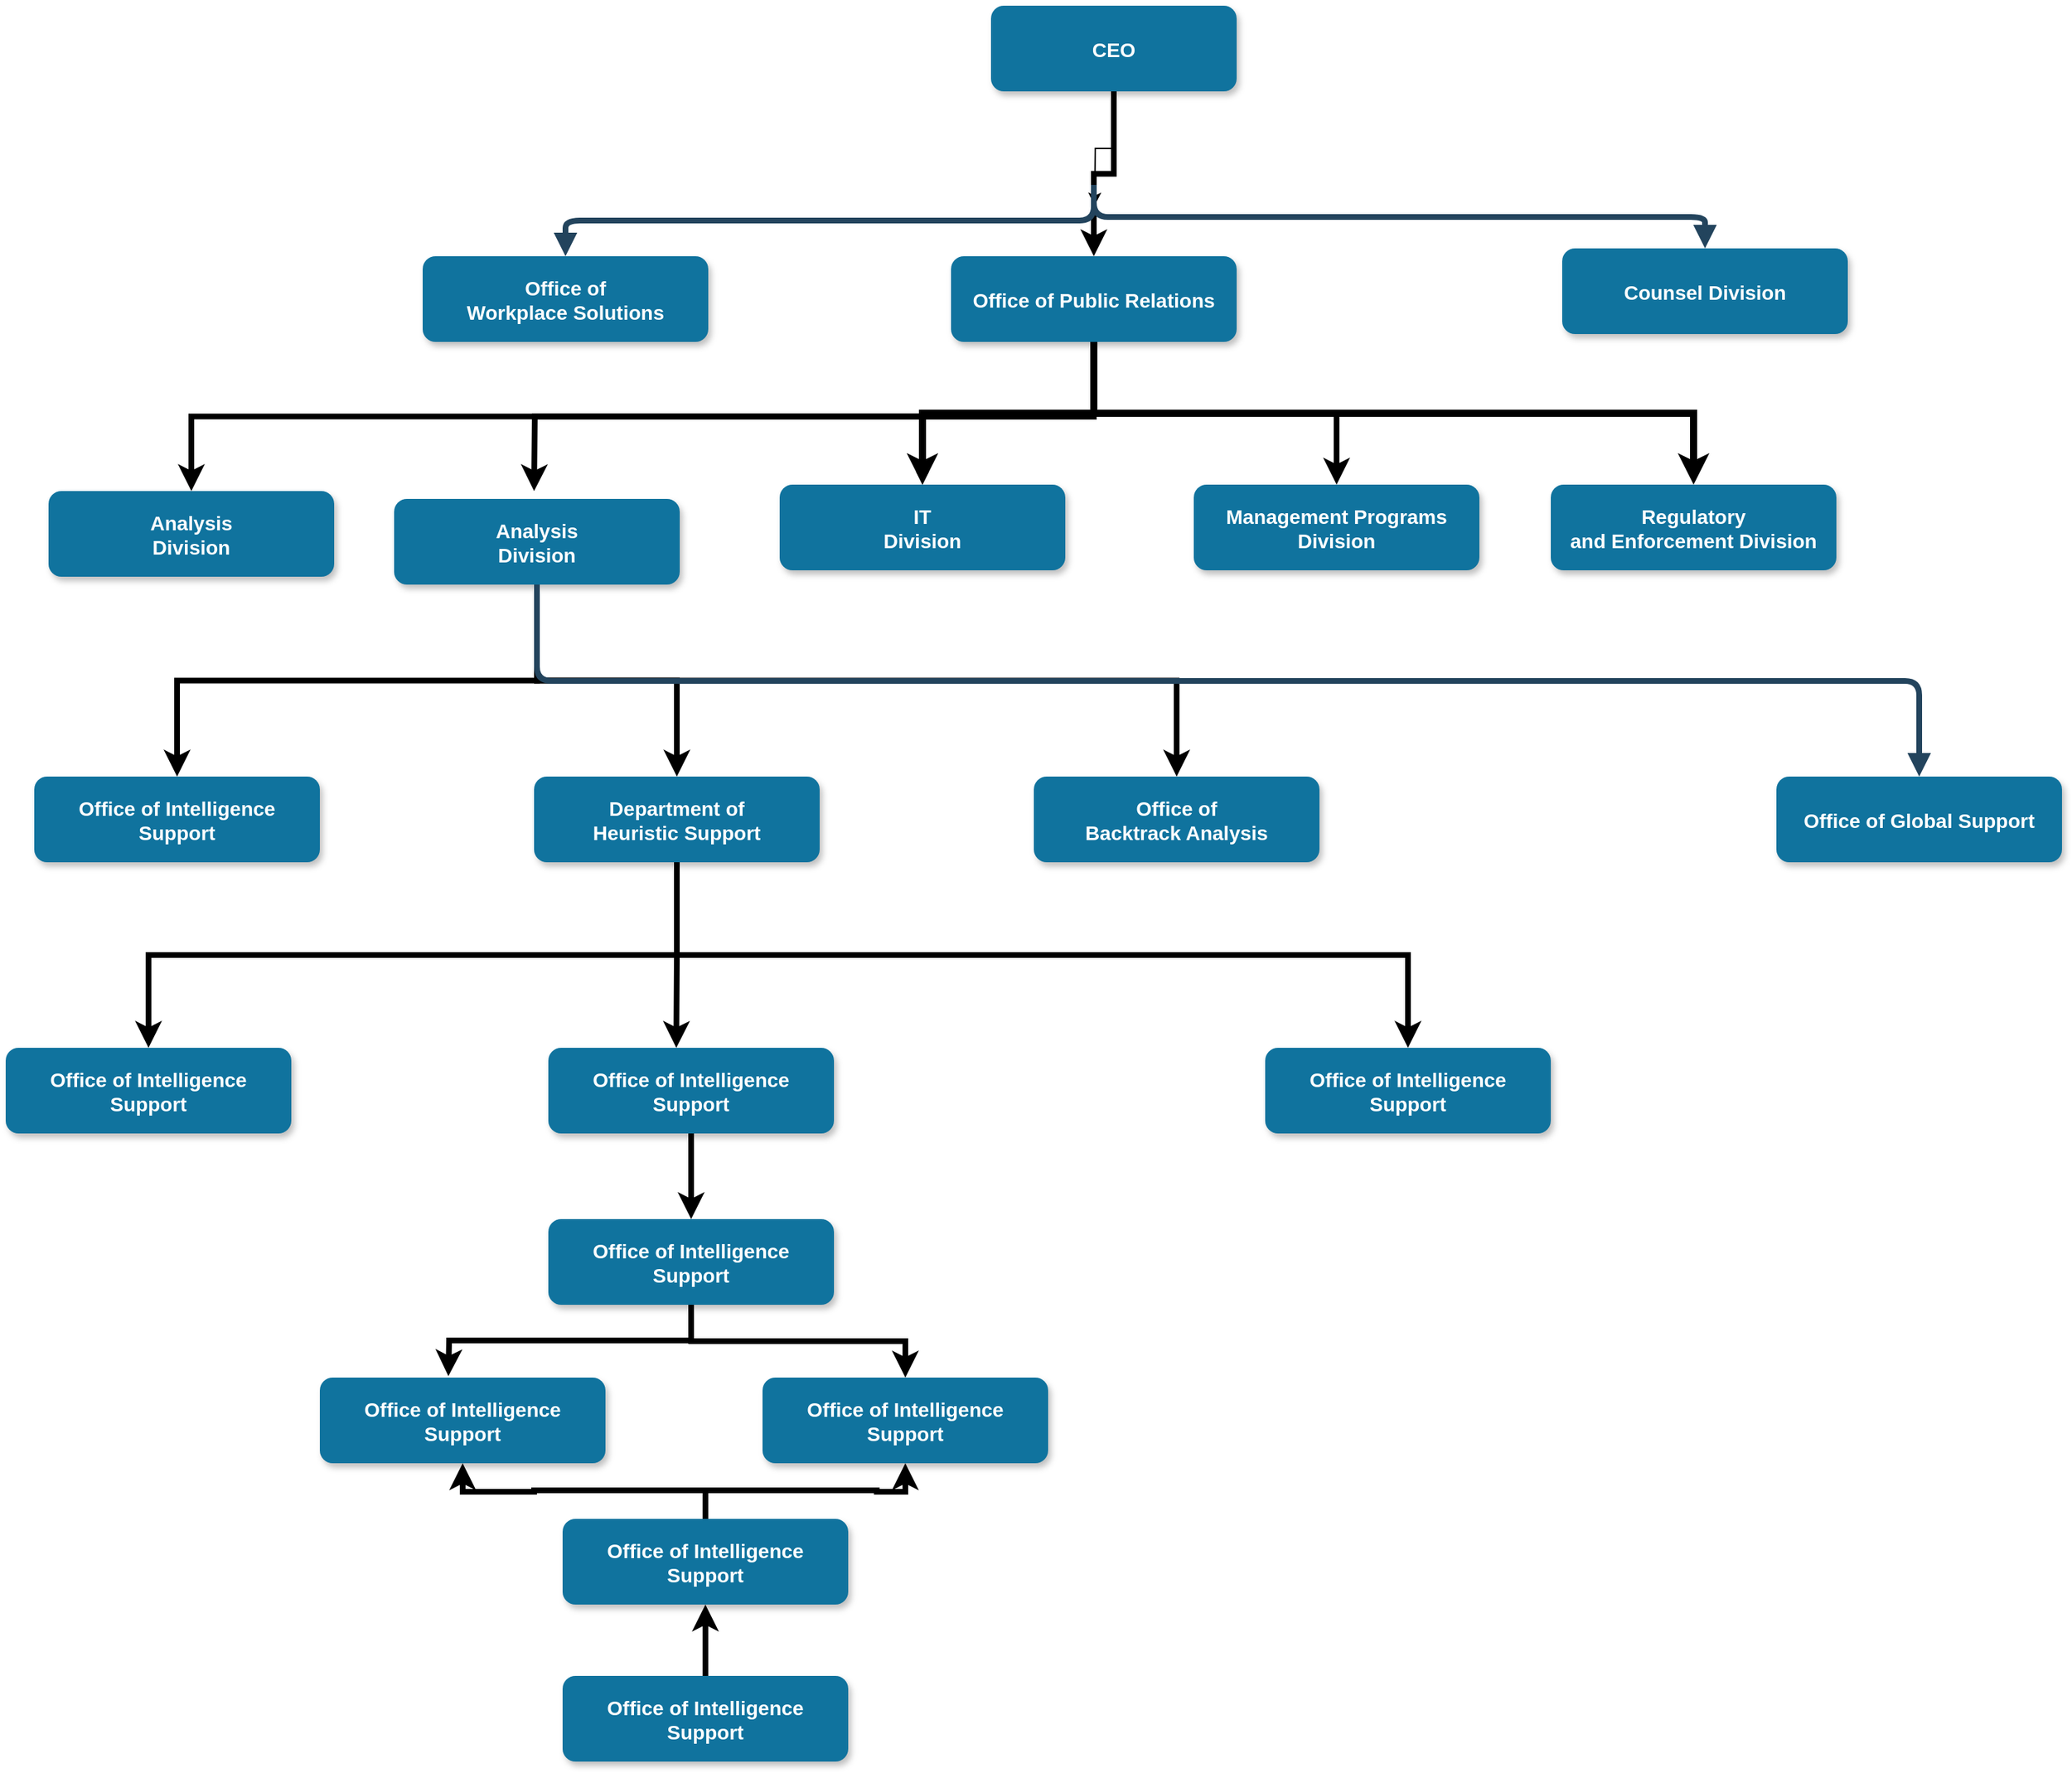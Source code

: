 <mxfile version="24.2.0" type="github">
  <diagram name="Page-1" id="97916047-d0de-89f5-080d-49f4d83e522f">
    <mxGraphModel dx="1545" dy="875" grid="1" gridSize="10" guides="1" tooltips="1" connect="1" arrows="1" fold="1" page="1" pageScale="1.5" pageWidth="1169" pageHeight="827" background="none" math="0" shadow="0">
      <root>
        <mxCell id="0" />
        <mxCell id="1" parent="0" />
        <mxCell id="HIM83jDWfp7aoqbR4-Ow-55" style="edgeStyle=orthogonalEdgeStyle;rounded=0;orthogonalLoop=1;jettySize=auto;html=1;exitX=0.5;exitY=1;exitDx=0;exitDy=0;" edge="1" parent="1" source="2">
          <mxGeometry relative="1" as="geometry">
            <mxPoint x="772.545" y="420" as="targetPoint" />
          </mxGeometry>
        </mxCell>
        <mxCell id="HIM83jDWfp7aoqbR4-Ow-57" style="edgeStyle=orthogonalEdgeStyle;rounded=0;orthogonalLoop=1;jettySize=auto;html=1;exitX=0.5;exitY=1;exitDx=0;exitDy=0;entryX=0.5;entryY=0;entryDx=0;entryDy=0;strokeWidth=4;" edge="1" parent="1" source="2" target="5">
          <mxGeometry relative="1" as="geometry" />
        </mxCell>
        <mxCell id="2" value="CEO" style="rounded=1;fillColor=#10739E;strokeColor=none;shadow=1;gradientColor=none;fontStyle=1;fontColor=#FFFFFF;fontSize=14;" parent="1" vertex="1">
          <mxGeometry x="700" y="280" width="172" height="60" as="geometry" />
        </mxCell>
        <mxCell id="4" value="Office of &#xa;Workplace Solutions" style="rounded=1;fillColor=#10739E;strokeColor=none;shadow=1;gradientColor=none;fontStyle=1;fontColor=#FFFFFF;fontSize=14;" parent="1" vertex="1">
          <mxGeometry x="302" y="455.5" width="200" height="60" as="geometry" />
        </mxCell>
        <mxCell id="HIM83jDWfp7aoqbR4-Ow-58" style="edgeStyle=orthogonalEdgeStyle;rounded=0;orthogonalLoop=1;jettySize=auto;html=1;exitX=0.5;exitY=1;exitDx=0;exitDy=0;strokeWidth=4;" edge="1" parent="1" source="5">
          <mxGeometry relative="1" as="geometry">
            <mxPoint x="380" y="620" as="targetPoint" />
          </mxGeometry>
        </mxCell>
        <mxCell id="HIM83jDWfp7aoqbR4-Ow-59" style="edgeStyle=orthogonalEdgeStyle;rounded=0;orthogonalLoop=1;jettySize=auto;html=1;exitX=0.5;exitY=1;exitDx=0;exitDy=0;strokeWidth=5;" edge="1" parent="1" source="5" target="13">
          <mxGeometry relative="1" as="geometry" />
        </mxCell>
        <mxCell id="HIM83jDWfp7aoqbR4-Ow-61" style="edgeStyle=orthogonalEdgeStyle;rounded=0;orthogonalLoop=1;jettySize=auto;html=1;exitX=0.5;exitY=1;exitDx=0;exitDy=0;entryX=0.5;entryY=0;entryDx=0;entryDy=0;strokeWidth=5;" edge="1" parent="1" source="5" target="23">
          <mxGeometry relative="1" as="geometry" />
        </mxCell>
        <mxCell id="HIM83jDWfp7aoqbR4-Ow-63" style="edgeStyle=orthogonalEdgeStyle;rounded=0;orthogonalLoop=1;jettySize=auto;html=1;exitX=0.5;exitY=1;exitDx=0;exitDy=0;strokeWidth=4;" edge="1" parent="1" source="5" target="HIM83jDWfp7aoqbR4-Ow-62">
          <mxGeometry relative="1" as="geometry" />
        </mxCell>
        <mxCell id="HIM83jDWfp7aoqbR4-Ow-64" value="" style="edgeStyle=orthogonalEdgeStyle;rounded=0;orthogonalLoop=1;jettySize=auto;html=1;" edge="1" parent="1" source="5" target="13">
          <mxGeometry relative="1" as="geometry" />
        </mxCell>
        <mxCell id="HIM83jDWfp7aoqbR4-Ow-65" style="edgeStyle=orthogonalEdgeStyle;rounded=0;orthogonalLoop=1;jettySize=auto;html=1;exitX=0.5;exitY=1;exitDx=0;exitDy=0;entryX=0.5;entryY=0;entryDx=0;entryDy=0;strokeWidth=4;" edge="1" parent="1" source="5" target="18">
          <mxGeometry relative="1" as="geometry" />
        </mxCell>
        <mxCell id="5" value="Office of Public Relations" style="rounded=1;fillColor=#10739E;strokeColor=none;shadow=1;gradientColor=none;fontStyle=1;fontColor=#FFFFFF;fontSize=14;" parent="1" vertex="1">
          <mxGeometry x="672" y="455.5" width="200" height="60" as="geometry" />
        </mxCell>
        <mxCell id="6" value="Counsel Division" style="rounded=1;fillColor=#10739E;strokeColor=none;shadow=1;gradientColor=none;fontStyle=1;fontColor=#FFFFFF;fontSize=14;" parent="1" vertex="1">
          <mxGeometry x="1100" y="450" width="200" height="60" as="geometry" />
        </mxCell>
        <mxCell id="HIM83jDWfp7aoqbR4-Ow-68" style="edgeStyle=orthogonalEdgeStyle;rounded=0;orthogonalLoop=1;jettySize=auto;html=1;exitX=0.5;exitY=1;exitDx=0;exitDy=0;entryX=0.5;entryY=0;entryDx=0;entryDy=0;strokeWidth=4;" edge="1" parent="1" source="8" target="11">
          <mxGeometry relative="1" as="geometry" />
        </mxCell>
        <mxCell id="HIM83jDWfp7aoqbR4-Ow-69" style="edgeStyle=orthogonalEdgeStyle;rounded=0;orthogonalLoop=1;jettySize=auto;html=1;exitX=0.5;exitY=1;exitDx=0;exitDy=0;entryX=0.5;entryY=0;entryDx=0;entryDy=0;strokeWidth=4;" edge="1" parent="1" source="8" target="12">
          <mxGeometry relative="1" as="geometry" />
        </mxCell>
        <mxCell id="HIM83jDWfp7aoqbR4-Ow-71" style="edgeStyle=orthogonalEdgeStyle;rounded=0;orthogonalLoop=1;jettySize=auto;html=1;exitX=0.5;exitY=1;exitDx=0;exitDy=0;strokeWidth=4;" edge="1" parent="1" source="8" target="10">
          <mxGeometry relative="1" as="geometry" />
        </mxCell>
        <mxCell id="8" value="Analysis &#xa;Division" style="rounded=1;fillColor=#10739E;strokeColor=none;shadow=1;gradientColor=none;fontStyle=1;fontColor=#FFFFFF;fontSize=14;" parent="1" vertex="1">
          <mxGeometry x="282" y="625.5" width="200" height="60" as="geometry" />
        </mxCell>
        <mxCell id="9" value="Office of Global Support" style="rounded=1;fillColor=#10739E;strokeColor=none;shadow=1;gradientColor=none;fontStyle=1;fontColor=#FFFFFF;fontSize=14;" parent="1" vertex="1">
          <mxGeometry x="1250" y="820" width="200" height="60" as="geometry" />
        </mxCell>
        <mxCell id="10" value="Office of &#xa;Backtrack Analysis" style="rounded=1;fillColor=#10739E;strokeColor=none;shadow=1;gradientColor=none;fontStyle=1;fontColor=#FFFFFF;fontSize=14;" parent="1" vertex="1">
          <mxGeometry x="730" y="820" width="200" height="60" as="geometry" />
        </mxCell>
        <mxCell id="HIM83jDWfp7aoqbR4-Ow-78" style="edgeStyle=orthogonalEdgeStyle;rounded=0;orthogonalLoop=1;jettySize=auto;html=1;exitX=0.5;exitY=1;exitDx=0;exitDy=0;strokeWidth=4;" edge="1" parent="1" source="11" target="HIM83jDWfp7aoqbR4-Ow-73">
          <mxGeometry relative="1" as="geometry" />
        </mxCell>
        <mxCell id="HIM83jDWfp7aoqbR4-Ow-94" style="edgeStyle=orthogonalEdgeStyle;rounded=0;orthogonalLoop=1;jettySize=auto;html=1;exitX=0.5;exitY=1;exitDx=0;exitDy=0;strokeWidth=4;" edge="1" parent="1" source="11" target="HIM83jDWfp7aoqbR4-Ow-93">
          <mxGeometry relative="1" as="geometry" />
        </mxCell>
        <mxCell id="11" value="Department of &#xa;Heuristic Support" style="rounded=1;fillColor=#10739E;strokeColor=none;shadow=1;gradientColor=none;fontStyle=1;fontColor=#FFFFFF;fontSize=14;" parent="1" vertex="1">
          <mxGeometry x="380" y="820" width="200" height="60" as="geometry" />
        </mxCell>
        <mxCell id="12" value="Office of Intelligence &#xa;Support" style="rounded=1;fillColor=#10739E;strokeColor=none;shadow=1;gradientColor=none;fontStyle=1;fontColor=#FFFFFF;fontSize=14;" parent="1" vertex="1">
          <mxGeometry x="30" y="820" width="200" height="60" as="geometry" />
        </mxCell>
        <mxCell id="13" value="IT&#xa;Division" style="rounded=1;fillColor=#10739E;strokeColor=none;shadow=1;gradientColor=none;fontStyle=1;fontColor=#FFFFFF;fontSize=14;" parent="1" vertex="1">
          <mxGeometry x="552" y="615.5" width="200" height="60" as="geometry" />
        </mxCell>
        <mxCell id="18" value="Management Programs &#xa;Division" style="rounded=1;fillColor=#10739E;strokeColor=none;shadow=1;gradientColor=none;fontStyle=1;fontColor=#FFFFFF;fontSize=14;" parent="1" vertex="1">
          <mxGeometry x="842" y="615.5" width="200" height="60" as="geometry" />
        </mxCell>
        <mxCell id="23" value="Regulatory &#xa;and Enforcement Division" style="rounded=1;fillColor=#10739E;strokeColor=none;shadow=1;gradientColor=none;fontStyle=1;fontColor=#FFFFFF;fontSize=14;" parent="1" vertex="1">
          <mxGeometry x="1092" y="615.5" width="200" height="60" as="geometry" />
        </mxCell>
        <mxCell id="31" value="" style="edgeStyle=elbowEdgeStyle;elbow=vertical;strokeWidth=4;endArrow=block;endFill=1;fontStyle=1;strokeColor=#23445D;" parent="1" target="4" edge="1">
          <mxGeometry x="22" y="165.5" width="100" height="100" as="geometry">
            <mxPoint x="772" y="405.5" as="sourcePoint" />
            <mxPoint x="122" y="165.5" as="targetPoint" />
          </mxGeometry>
        </mxCell>
        <mxCell id="32" value="" style="edgeStyle=elbowEdgeStyle;elbow=vertical;strokeWidth=4;endArrow=block;endFill=1;fontStyle=1;strokeColor=#23445D;" parent="1" target="6" edge="1">
          <mxGeometry x="22" y="165.5" width="100" height="100" as="geometry">
            <mxPoint x="772" y="405.5" as="sourcePoint" />
            <mxPoint x="122" y="165.5" as="targetPoint" />
          </mxGeometry>
        </mxCell>
        <mxCell id="38" value="" style="edgeStyle=elbowEdgeStyle;elbow=vertical;strokeWidth=4;endArrow=block;endFill=1;fontStyle=1;strokeColor=#23445D;" parent="1" source="8" target="9" edge="1">
          <mxGeometry x="62" y="165.5" width="100" height="100" as="geometry">
            <mxPoint x="62" y="265.5" as="sourcePoint" />
            <mxPoint x="162" y="165.5" as="targetPoint" />
          </mxGeometry>
        </mxCell>
        <mxCell id="HIM83jDWfp7aoqbR4-Ow-62" value="Analysis &#xa;Division" style="rounded=1;fillColor=#10739E;strokeColor=none;shadow=1;gradientColor=none;fontStyle=1;fontColor=#FFFFFF;fontSize=14;" vertex="1" parent="1">
          <mxGeometry x="40" y="620" width="200" height="60" as="geometry" />
        </mxCell>
        <mxCell id="HIM83jDWfp7aoqbR4-Ow-73" value="Office of Intelligence &#xa;Support" style="rounded=1;fillColor=#10739E;strokeColor=none;shadow=1;gradientColor=none;fontStyle=1;fontColor=#FFFFFF;fontSize=14;" vertex="1" parent="1">
          <mxGeometry x="10" y="1010" width="200" height="60" as="geometry" />
        </mxCell>
        <mxCell id="HIM83jDWfp7aoqbR4-Ow-82" style="edgeStyle=orthogonalEdgeStyle;rounded=0;orthogonalLoop=1;jettySize=auto;html=1;exitX=0.5;exitY=1;exitDx=0;exitDy=0;entryX=0.5;entryY=0;entryDx=0;entryDy=0;strokeWidth=4;" edge="1" parent="1" source="HIM83jDWfp7aoqbR4-Ow-74" target="HIM83jDWfp7aoqbR4-Ow-80">
          <mxGeometry relative="1" as="geometry" />
        </mxCell>
        <mxCell id="HIM83jDWfp7aoqbR4-Ow-74" value="Office of Intelligence &#xa;Support" style="rounded=1;fillColor=#10739E;strokeColor=none;shadow=1;gradientColor=none;fontStyle=1;fontColor=#FFFFFF;fontSize=14;" vertex="1" parent="1">
          <mxGeometry x="390" y="1010" width="200" height="60" as="geometry" />
        </mxCell>
        <mxCell id="HIM83jDWfp7aoqbR4-Ow-75" style="edgeStyle=orthogonalEdgeStyle;rounded=0;orthogonalLoop=1;jettySize=auto;html=1;exitX=0.5;exitY=1;exitDx=0;exitDy=0;entryX=0.448;entryY=0;entryDx=0;entryDy=0;entryPerimeter=0;strokeWidth=4;" edge="1" parent="1" source="11" target="HIM83jDWfp7aoqbR4-Ow-74">
          <mxGeometry relative="1" as="geometry" />
        </mxCell>
        <mxCell id="HIM83jDWfp7aoqbR4-Ow-90" style="edgeStyle=orthogonalEdgeStyle;rounded=0;orthogonalLoop=1;jettySize=auto;html=1;exitX=0.5;exitY=1;exitDx=0;exitDy=0;entryX=0.5;entryY=0;entryDx=0;entryDy=0;strokeWidth=4;" edge="1" parent="1" source="HIM83jDWfp7aoqbR4-Ow-80" target="HIM83jDWfp7aoqbR4-Ow-85">
          <mxGeometry relative="1" as="geometry" />
        </mxCell>
        <mxCell id="HIM83jDWfp7aoqbR4-Ow-91" style="edgeStyle=orthogonalEdgeStyle;rounded=0;orthogonalLoop=1;jettySize=auto;html=1;exitX=0.5;exitY=1;exitDx=0;exitDy=0;strokeWidth=4;" edge="1" parent="1" source="HIM83jDWfp7aoqbR4-Ow-80">
          <mxGeometry relative="1" as="geometry">
            <mxPoint x="320" y="1240" as="targetPoint" />
          </mxGeometry>
        </mxCell>
        <mxCell id="HIM83jDWfp7aoqbR4-Ow-80" value="Office of Intelligence &#xa;Support" style="rounded=1;fillColor=#10739E;strokeColor=none;shadow=1;gradientColor=none;fontStyle=1;fontColor=#FFFFFF;fontSize=14;" vertex="1" parent="1">
          <mxGeometry x="390" y="1130" width="200" height="60" as="geometry" />
        </mxCell>
        <mxCell id="HIM83jDWfp7aoqbR4-Ow-84" value="Office of Intelligence &#xa;Support" style="rounded=1;fillColor=#10739E;strokeColor=none;shadow=1;gradientColor=none;fontStyle=1;fontColor=#FFFFFF;fontSize=14;" vertex="1" parent="1">
          <mxGeometry x="230" y="1241" width="200" height="60" as="geometry" />
        </mxCell>
        <mxCell id="HIM83jDWfp7aoqbR4-Ow-85" value="Office of Intelligence &#xa;Support" style="rounded=1;fillColor=#10739E;strokeColor=none;shadow=1;gradientColor=none;fontStyle=1;fontColor=#FFFFFF;fontSize=14;" vertex="1" parent="1">
          <mxGeometry x="540" y="1241" width="200" height="60" as="geometry" />
        </mxCell>
        <mxCell id="HIM83jDWfp7aoqbR4-Ow-92" style="edgeStyle=orthogonalEdgeStyle;rounded=0;orthogonalLoop=1;jettySize=auto;html=1;exitX=0.5;exitY=0;exitDx=0;exitDy=0;entryX=0.5;entryY=1;entryDx=0;entryDy=0;strokeWidth=4;" edge="1" parent="1" source="HIM83jDWfp7aoqbR4-Ow-86" target="HIM83jDWfp7aoqbR4-Ow-87">
          <mxGeometry relative="1" as="geometry" />
        </mxCell>
        <mxCell id="HIM83jDWfp7aoqbR4-Ow-86" value="Office of Intelligence &#xa;Support" style="rounded=1;fillColor=#10739E;strokeColor=none;shadow=1;gradientColor=none;fontStyle=1;fontColor=#FFFFFF;fontSize=14;" vertex="1" parent="1">
          <mxGeometry x="400" y="1450" width="200" height="60" as="geometry" />
        </mxCell>
        <mxCell id="HIM83jDWfp7aoqbR4-Ow-88" style="edgeStyle=orthogonalEdgeStyle;rounded=0;orthogonalLoop=1;jettySize=auto;html=1;exitX=0.5;exitY=0;exitDx=0;exitDy=0;strokeWidth=4;" edge="1" parent="1" source="HIM83jDWfp7aoqbR4-Ow-87" target="HIM83jDWfp7aoqbR4-Ow-85">
          <mxGeometry relative="1" as="geometry" />
        </mxCell>
        <mxCell id="HIM83jDWfp7aoqbR4-Ow-89" style="edgeStyle=orthogonalEdgeStyle;rounded=0;orthogonalLoop=1;jettySize=auto;html=1;exitX=0.5;exitY=0;exitDx=0;exitDy=0;entryX=0.5;entryY=1;entryDx=0;entryDy=0;strokeWidth=4;" edge="1" parent="1" source="HIM83jDWfp7aoqbR4-Ow-87" target="HIM83jDWfp7aoqbR4-Ow-84">
          <mxGeometry relative="1" as="geometry" />
        </mxCell>
        <mxCell id="HIM83jDWfp7aoqbR4-Ow-87" value="Office of Intelligence &#xa;Support" style="rounded=1;fillColor=#10739E;strokeColor=none;shadow=1;gradientColor=none;fontStyle=1;fontColor=#FFFFFF;fontSize=14;" vertex="1" parent="1">
          <mxGeometry x="400" y="1340" width="200" height="60" as="geometry" />
        </mxCell>
        <mxCell id="HIM83jDWfp7aoqbR4-Ow-93" value="Office of Intelligence &#xa;Support" style="rounded=1;fillColor=#10739E;strokeColor=none;shadow=1;gradientColor=none;fontStyle=1;fontColor=#FFFFFF;fontSize=14;" vertex="1" parent="1">
          <mxGeometry x="892" y="1010" width="200" height="60" as="geometry" />
        </mxCell>
      </root>
    </mxGraphModel>
  </diagram>
</mxfile>
